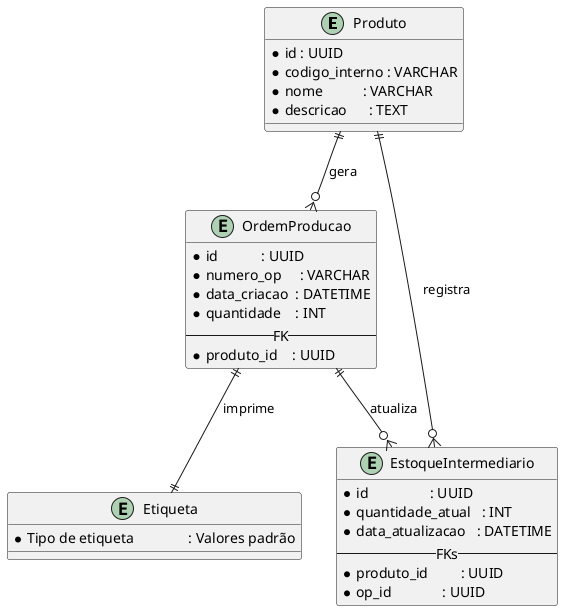 @startuml
entity Produto {
  * id : UUID
  * codigo_interno : VARCHAR
  * nome           : VARCHAR
  * descricao      : TEXT
}

entity OrdemProducao {
  * id            : UUID
  * numero_op     : VARCHAR
  * data_criacao  : DATETIME
  * quantidade    : INT
  -- FK --
  * produto_id    : UUID
}

entity Etiqueta {
  * Tipo de etiqueta               : Valores padrão
}

entity EstoqueIntermediario {
  * id                 : UUID
  * quantidade_atual   : INT
  * data_atualizacao   : DATETIME
  -- FKs --
  * produto_id         : UUID
  * op_id              : UUID
}

Produto          ||--o{ OrdemProducao         : gera
OrdemProducao    ||--|| Etiqueta              : imprime
OrdemProducao    ||--o{ EstoqueIntermediario : atualiza
Produto          ||--o{ EstoqueIntermediario : registra
@enduml
